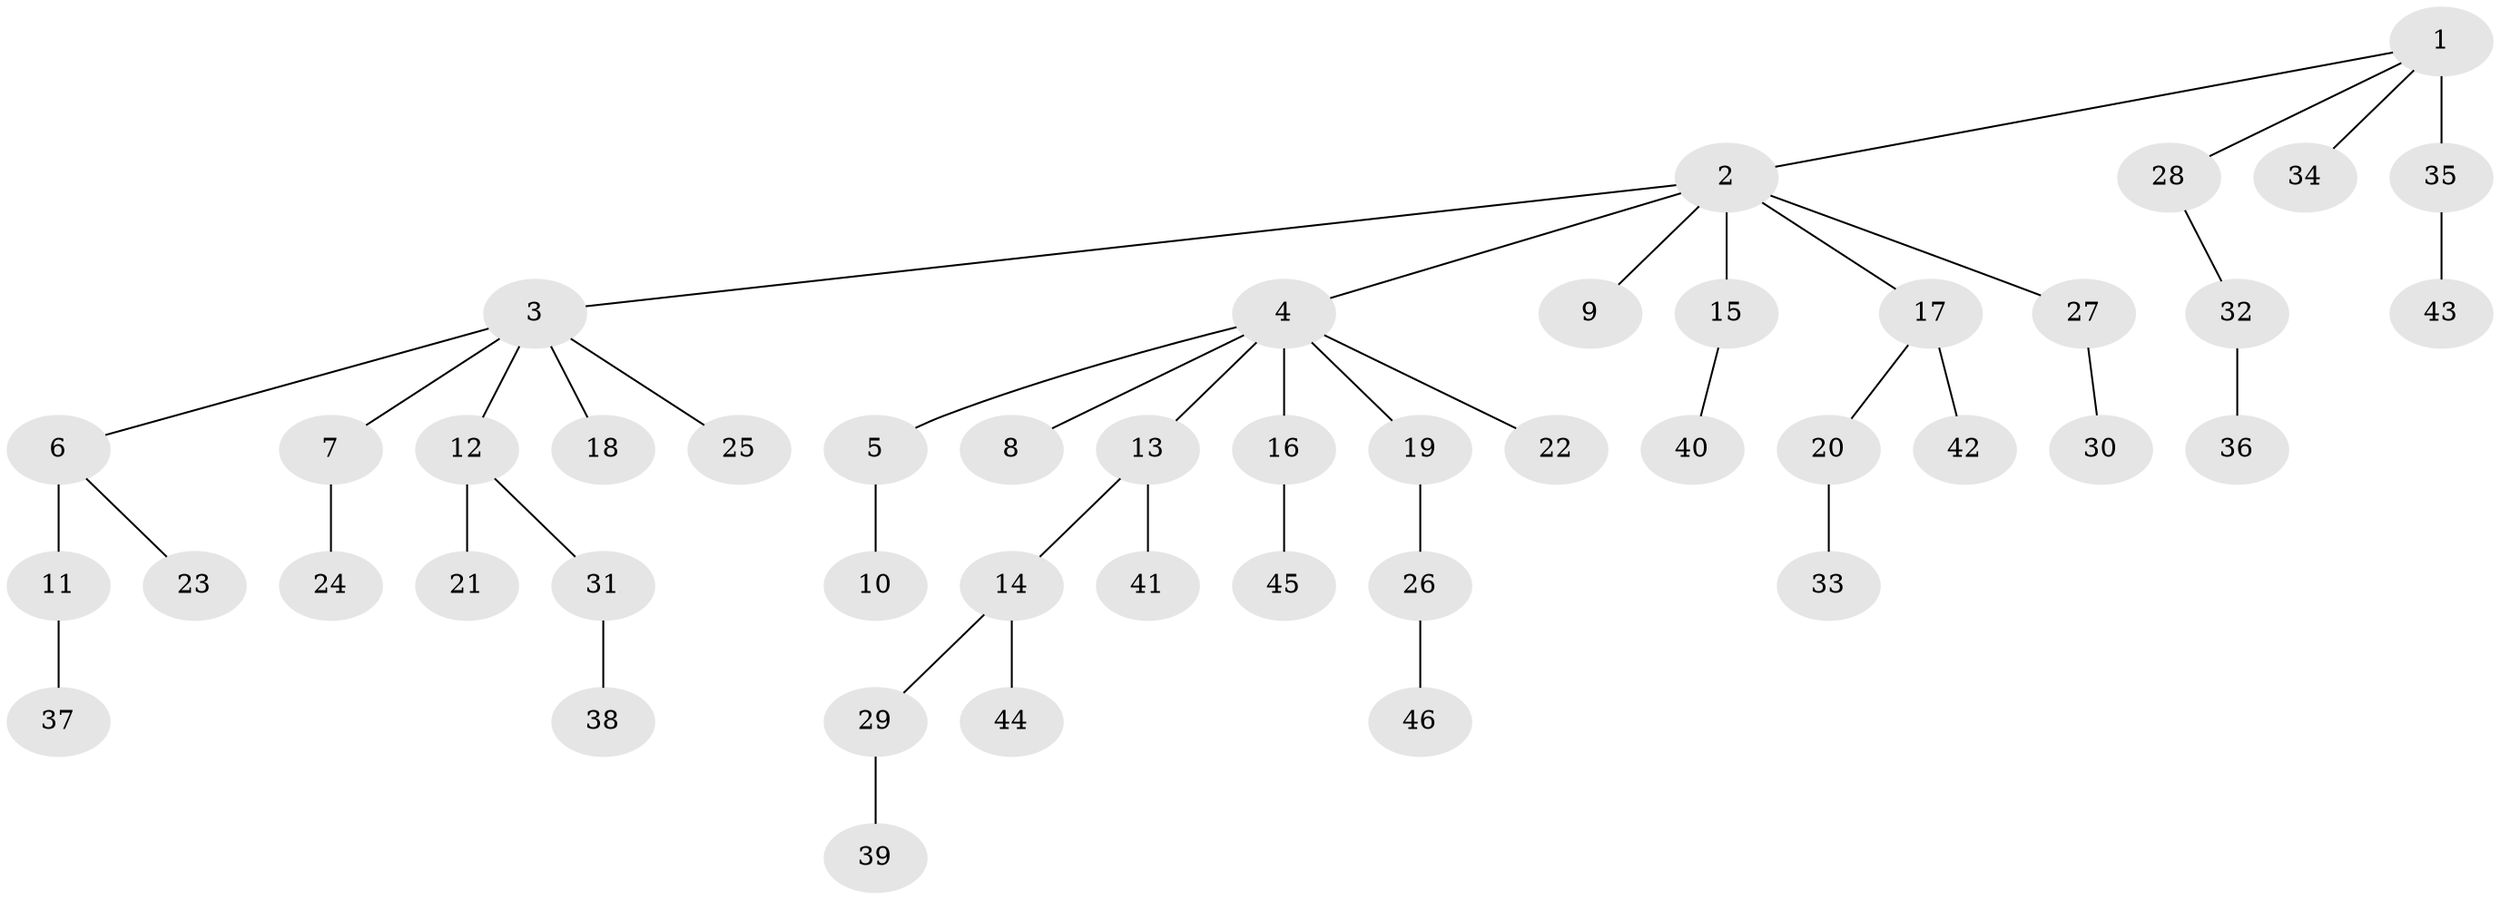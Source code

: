 // original degree distribution, {8: 0.03260869565217391, 6: 0.010869565217391304, 2: 0.2608695652173913, 3: 0.14130434782608695, 5: 0.021739130434782608, 4: 0.021739130434782608, 1: 0.5108695652173914}
// Generated by graph-tools (version 1.1) at 2025/37/03/09/25 02:37:01]
// undirected, 46 vertices, 45 edges
graph export_dot {
graph [start="1"]
  node [color=gray90,style=filled];
  1;
  2;
  3;
  4;
  5;
  6;
  7;
  8;
  9;
  10;
  11;
  12;
  13;
  14;
  15;
  16;
  17;
  18;
  19;
  20;
  21;
  22;
  23;
  24;
  25;
  26;
  27;
  28;
  29;
  30;
  31;
  32;
  33;
  34;
  35;
  36;
  37;
  38;
  39;
  40;
  41;
  42;
  43;
  44;
  45;
  46;
  1 -- 2 [weight=1.0];
  1 -- 28 [weight=1.0];
  1 -- 34 [weight=1.0];
  1 -- 35 [weight=4.0];
  2 -- 3 [weight=1.0];
  2 -- 4 [weight=1.0];
  2 -- 9 [weight=1.0];
  2 -- 15 [weight=1.0];
  2 -- 17 [weight=1.0];
  2 -- 27 [weight=1.0];
  3 -- 6 [weight=1.0];
  3 -- 7 [weight=1.0];
  3 -- 12 [weight=1.0];
  3 -- 18 [weight=1.0];
  3 -- 25 [weight=1.0];
  4 -- 5 [weight=1.0];
  4 -- 8 [weight=1.0];
  4 -- 13 [weight=1.0];
  4 -- 16 [weight=1.0];
  4 -- 19 [weight=1.0];
  4 -- 22 [weight=1.0];
  5 -- 10 [weight=2.0];
  6 -- 11 [weight=3.0];
  6 -- 23 [weight=1.0];
  7 -- 24 [weight=1.0];
  11 -- 37 [weight=1.0];
  12 -- 21 [weight=1.0];
  12 -- 31 [weight=1.0];
  13 -- 14 [weight=1.0];
  13 -- 41 [weight=1.0];
  14 -- 29 [weight=1.0];
  14 -- 44 [weight=2.0];
  15 -- 40 [weight=1.0];
  16 -- 45 [weight=1.0];
  17 -- 20 [weight=1.0];
  17 -- 42 [weight=2.0];
  19 -- 26 [weight=1.0];
  20 -- 33 [weight=1.0];
  26 -- 46 [weight=1.0];
  27 -- 30 [weight=1.0];
  28 -- 32 [weight=1.0];
  29 -- 39 [weight=1.0];
  31 -- 38 [weight=3.0];
  32 -- 36 [weight=2.0];
  35 -- 43 [weight=1.0];
}
